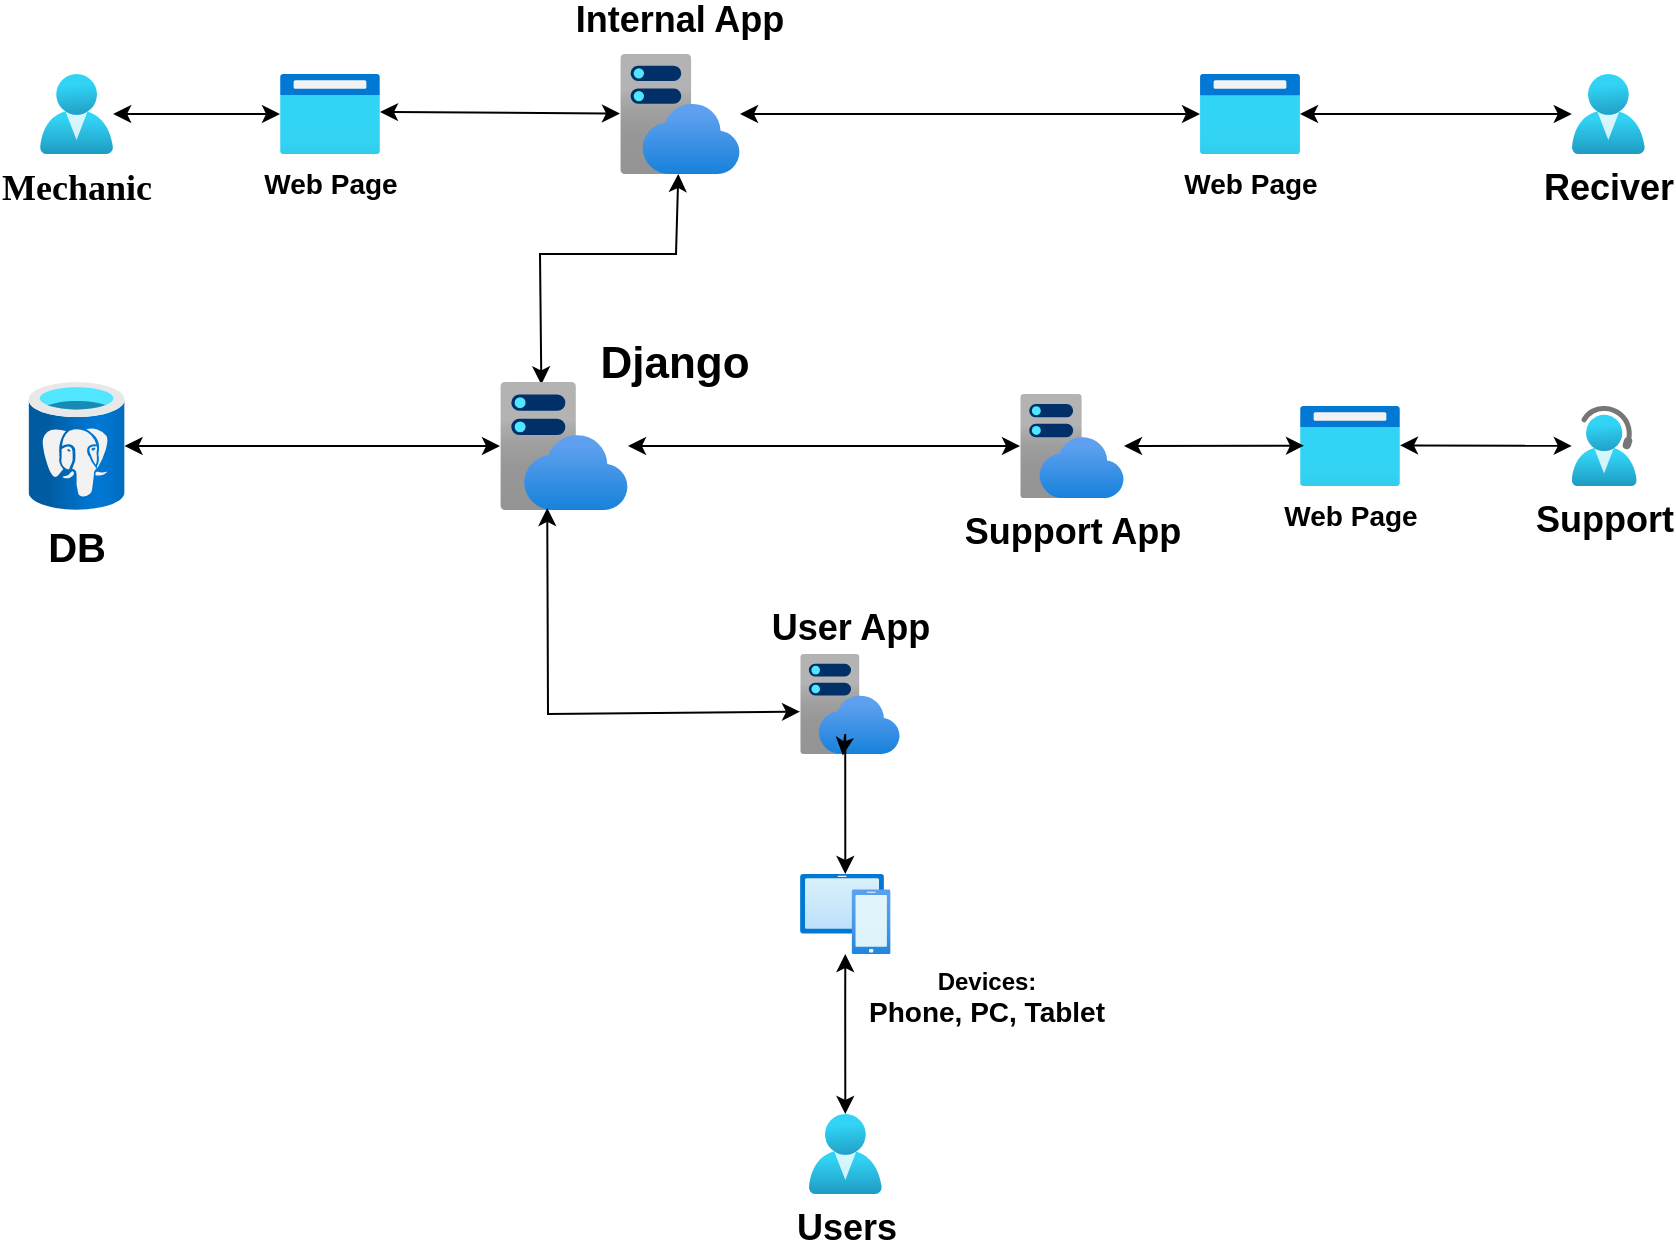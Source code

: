 <mxfile version="21.2.9" type="device">
  <diagram name="Page-1" id="qGdSO0lPh8MXE9pU7Phu">
    <mxGraphModel dx="2017" dy="574" grid="1" gridSize="10" guides="1" tooltips="1" connect="1" arrows="1" fold="1" page="1" pageScale="1" pageWidth="850" pageHeight="1100" math="0" shadow="0">
      <root>
        <mxCell id="0" />
        <mxCell id="1" parent="0" />
        <mxCell id="Rs1oXzSc338s7L5jIpvz-1" value="DB" style="image;aspect=fixed;html=1;points=[];align=center;fontSize=20;image=img/lib/azure2/databases/Azure_Database_PostgreSQL_Server.svg;fontStyle=1" vertex="1" parent="1">
          <mxGeometry x="-825.71" y="214" width="48" height="64" as="geometry" />
        </mxCell>
        <mxCell id="Rs1oXzSc338s7L5jIpvz-5" value="Web Page" style="image;aspect=fixed;html=1;points=[];align=center;fontSize=14;image=img/lib/azure2/general/Browser.svg;fontStyle=1" vertex="1" parent="1">
          <mxGeometry x="-700" y="60" width="50" height="40" as="geometry" />
        </mxCell>
        <mxCell id="Rs1oXzSc338s7L5jIpvz-6" value="&lt;div style=&quot;font-size: 18px;&quot;&gt;Support&lt;/div&gt;" style="image;aspect=fixed;html=1;points=[];align=center;fontSize=12;image=img/lib/azure2/general/Help_and_Support.svg;fontStyle=1" vertex="1" parent="1">
          <mxGeometry x="-54.11" y="226" width="32.46" height="40" as="geometry" />
        </mxCell>
        <mxCell id="Rs1oXzSc338s7L5jIpvz-7" value="Reciver" style="image;aspect=fixed;html=1;points=[];align=center;fontSize=18;image=img/lib/azure2/identity/Users.svg;fontStyle=1" vertex="1" parent="1">
          <mxGeometry x="-54.11" y="60" width="36.57" height="40" as="geometry" />
        </mxCell>
        <mxCell id="Rs1oXzSc338s7L5jIpvz-8" value="&lt;font style=&quot;font-size: 18px;&quot; face=&quot;Verdana&quot;&gt;Mechanic&lt;/font&gt;" style="image;aspect=fixed;html=1;points=[];align=center;fontSize=18;image=img/lib/azure2/identity/Users.svg;whiteSpace=wrap;labelBorderColor=none;fontStyle=1" vertex="1" parent="1">
          <mxGeometry x="-820.0" y="60" width="36.57" height="40" as="geometry" />
        </mxCell>
        <mxCell id="Rs1oXzSc338s7L5jIpvz-9" value="Users" style="image;aspect=fixed;html=1;points=[];align=center;fontSize=18;image=img/lib/azure2/identity/Users.svg;fontStyle=1" vertex="1" parent="1">
          <mxGeometry x="-435.62" y="580" width="36.57" height="40" as="geometry" />
        </mxCell>
        <mxCell id="Rs1oXzSc338s7L5jIpvz-10" value="&lt;div&gt;Devices:&lt;/div&gt;&lt;div style=&quot;font-size: 14px;&quot;&gt;Phone, PC, Tablet&lt;br&gt;&lt;/div&gt;" style="image;aspect=fixed;html=1;points=[];align=center;fontSize=12;image=img/lib/azure2/intune/Devices.svg;fontStyle=1;spacingLeft=140;" vertex="1" parent="1">
          <mxGeometry x="-440" y="460" width="45.33" height="40" as="geometry" />
        </mxCell>
        <mxCell id="Rs1oXzSc338s7L5jIpvz-11" value="" style="image;aspect=fixed;html=1;points=[];align=center;fontSize=12;image=img/lib/azure2/general/Browser.svg;" vertex="1" parent="1">
          <mxGeometry x="-240" y="60" width="50" height="40" as="geometry" />
        </mxCell>
        <mxCell id="Rs1oXzSc338s7L5jIpvz-12" value="" style="endArrow=classic;startArrow=classic;html=1;rounded=0;" edge="1" parent="1" source="Rs1oXzSc338s7L5jIpvz-19" target="Rs1oXzSc338s7L5jIpvz-7">
          <mxGeometry width="50" height="50" relative="1" as="geometry">
            <mxPoint x="-160" y="79.81" as="sourcePoint" />
            <mxPoint x="-60" y="79.81" as="targetPoint" />
          </mxGeometry>
        </mxCell>
        <mxCell id="Rs1oXzSc338s7L5jIpvz-13" value="" style="endArrow=classic;startArrow=classic;html=1;rounded=0;" edge="1" parent="1" source="Rs1oXzSc338s7L5jIpvz-8" target="Rs1oXzSc338s7L5jIpvz-5">
          <mxGeometry width="50" height="50" relative="1" as="geometry">
            <mxPoint x="-760" y="79.68" as="sourcePoint" />
            <mxPoint x="-660" y="80" as="targetPoint" />
          </mxGeometry>
        </mxCell>
        <mxCell id="Rs1oXzSc338s7L5jIpvz-14" value="Internal App&#xa;" style="image;aspect=fixed;points=[];align=center;fontSize=18;image=img/lib/azure2/app_services/App_Service_Plans.svg;horizontal=1;verticalAlign=top;spacingRight=0;spacingBottom=0;spacingTop=-95;labelBorderColor=none;fontStyle=1" vertex="1" parent="1">
          <mxGeometry x="-530" y="50" width="60" height="60" as="geometry" />
        </mxCell>
        <mxCell id="Rs1oXzSc338s7L5jIpvz-15" value="" style="endArrow=classic;startArrow=classic;html=1;rounded=0;exitX=1;exitY=0.475;exitDx=0;exitDy=0;exitPerimeter=0;" edge="1" parent="1" source="Rs1oXzSc338s7L5jIpvz-5" target="Rs1oXzSc338s7L5jIpvz-14">
          <mxGeometry width="50" height="50" relative="1" as="geometry">
            <mxPoint x="-600" y="80" as="sourcePoint" />
            <mxPoint x="-460" y="80" as="targetPoint" />
          </mxGeometry>
        </mxCell>
        <mxCell id="Rs1oXzSc338s7L5jIpvz-16" value="" style="endArrow=classic;startArrow=classic;html=1;rounded=0;" edge="1" parent="1" source="Rs1oXzSc338s7L5jIpvz-14" target="Rs1oXzSc338s7L5jIpvz-19">
          <mxGeometry width="50" height="50" relative="1" as="geometry">
            <mxPoint x="-373.43" y="79.68" as="sourcePoint" />
            <mxPoint x="-253.43" y="79.68" as="targetPoint" />
          </mxGeometry>
        </mxCell>
        <mxCell id="Rs1oXzSc338s7L5jIpvz-17" value="" style="endArrow=classic;startArrow=classic;html=1;rounded=0;exitX=0.323;exitY=0.019;exitDx=0;exitDy=0;exitPerimeter=0;" edge="1" parent="1" source="Rs1oXzSc338s7L5jIpvz-27" target="Rs1oXzSc338s7L5jIpvz-14">
          <mxGeometry width="50" height="50" relative="1" as="geometry">
            <mxPoint x="-560" y="200" as="sourcePoint" />
            <mxPoint x="-510" y="110" as="targetPoint" />
            <Array as="points">
              <mxPoint x="-570" y="150" />
              <mxPoint x="-502" y="150" />
            </Array>
          </mxGeometry>
        </mxCell>
        <mxCell id="Rs1oXzSc338s7L5jIpvz-18" value="Support App" style="image;aspect=fixed;html=1;points=[];align=center;fontSize=18;image=img/lib/azure2/app_services/App_Service_Plans.svg;fontStyle=1" vertex="1" parent="1">
          <mxGeometry x="-330" y="220" width="52" height="52" as="geometry" />
        </mxCell>
        <mxCell id="Rs1oXzSc338s7L5jIpvz-19" value="Web Page" style="image;aspect=fixed;html=1;points=[];align=center;fontSize=14;image=img/lib/azure2/general/Browser.svg;fontStyle=1" vertex="1" parent="1">
          <mxGeometry x="-240" y="60" width="50" height="40" as="geometry" />
        </mxCell>
        <mxCell id="Rs1oXzSc338s7L5jIpvz-20" value="Web Page" style="image;aspect=fixed;html=1;points=[];align=center;fontSize=14;image=img/lib/azure2/general/Browser.svg;fontStyle=1" vertex="1" parent="1">
          <mxGeometry x="-190" y="226" width="50" height="40" as="geometry" />
        </mxCell>
        <mxCell id="Rs1oXzSc338s7L5jIpvz-21" value="" style="endArrow=classic;startArrow=classic;html=1;rounded=0;exitX=1;exitY=0.492;exitDx=0;exitDy=0;exitPerimeter=0;" edge="1" parent="1" source="Rs1oXzSc338s7L5jIpvz-20" target="Rs1oXzSc338s7L5jIpvz-6">
          <mxGeometry width="50" height="50" relative="1" as="geometry">
            <mxPoint x="-120" y="246" as="sourcePoint" />
            <mxPoint x="-60" y="245.68" as="targetPoint" />
          </mxGeometry>
        </mxCell>
        <mxCell id="Rs1oXzSc338s7L5jIpvz-22" value="" style="endArrow=classic;startArrow=classic;html=1;rounded=0;entryX=0.04;entryY=0.496;entryDx=0;entryDy=0;entryPerimeter=0;" edge="1" parent="1" source="Rs1oXzSc338s7L5jIpvz-18" target="Rs1oXzSc338s7L5jIpvz-20">
          <mxGeometry width="50" height="50" relative="1" as="geometry">
            <mxPoint x="-260" y="246" as="sourcePoint" />
            <mxPoint x="-210" y="246" as="targetPoint" />
          </mxGeometry>
        </mxCell>
        <mxCell id="Rs1oXzSc338s7L5jIpvz-23" value="" style="endArrow=classic;startArrow=classic;html=1;rounded=0;" edge="1" parent="1" source="Rs1oXzSc338s7L5jIpvz-27" target="Rs1oXzSc338s7L5jIpvz-18">
          <mxGeometry width="50" height="50" relative="1" as="geometry">
            <mxPoint x="-390" y="245.68" as="sourcePoint" />
            <mxPoint x="-340" y="246" as="targetPoint" />
          </mxGeometry>
        </mxCell>
        <mxCell id="Rs1oXzSc338s7L5jIpvz-24" value="User App" style="image;aspect=fixed;html=1;points=[];align=center;fontSize=18;image=img/lib/azure2/app_services/App_Service_Plans.svg;fontStyle=1;spacingBottom=0;spacingTop=-80;" vertex="1" parent="1">
          <mxGeometry x="-440" y="350" width="50" height="50" as="geometry" />
        </mxCell>
        <mxCell id="Rs1oXzSc338s7L5jIpvz-25" value="" style="endArrow=classic;startArrow=classic;html=1;rounded=0;exitX=0.428;exitY=1.014;exitDx=0;exitDy=0;exitPerimeter=0;" edge="1" parent="1" source="Rs1oXzSc338s7L5jIpvz-24" target="Rs1oXzSc338s7L5jIpvz-10">
          <mxGeometry width="50" height="50" relative="1" as="geometry">
            <mxPoint x="-417.39" y="364" as="sourcePoint" />
            <mxPoint x="-417.72" y="420" as="targetPoint" />
            <Array as="points">
              <mxPoint x="-417.39" y="390" />
            </Array>
          </mxGeometry>
        </mxCell>
        <mxCell id="Rs1oXzSc338s7L5jIpvz-26" value="" style="endArrow=classic;startArrow=classic;html=1;rounded=0;" edge="1" parent="1" source="Rs1oXzSc338s7L5jIpvz-10" target="Rs1oXzSc338s7L5jIpvz-9">
          <mxGeometry width="50" height="50" relative="1" as="geometry">
            <mxPoint x="-417.39" y="500" as="sourcePoint" />
            <mxPoint x="-417.72" y="556" as="targetPoint" />
            <Array as="points">
              <mxPoint x="-417.39" y="526" />
            </Array>
          </mxGeometry>
        </mxCell>
        <mxCell id="Rs1oXzSc338s7L5jIpvz-27" value="&lt;p style=&quot;font-size: 22px;&quot;&gt;&lt;b&gt;Django&lt;br&gt;&lt;/b&gt;&lt;/p&gt;" style="image;aspect=fixed;html=1;points=[];align=center;fontSize=12;image=img/lib/azure2/app_services/App_Service_Plans.svg;spacingTop=-115;spacingLeft=109;spacingRight=0;" vertex="1" parent="1">
          <mxGeometry x="-590" y="214" width="64" height="64" as="geometry" />
        </mxCell>
        <mxCell id="Rs1oXzSc338s7L5jIpvz-30" value="" style="endArrow=classic;startArrow=classic;html=1;rounded=0;entryX=0;entryY=0.577;entryDx=0;entryDy=0;entryPerimeter=0;exitX=0.369;exitY=0.984;exitDx=0;exitDy=0;exitPerimeter=0;" edge="1" parent="1" source="Rs1oXzSc338s7L5jIpvz-27" target="Rs1oXzSc338s7L5jIpvz-24">
          <mxGeometry width="50" height="50" relative="1" as="geometry">
            <mxPoint x="-480" y="370" as="sourcePoint" />
            <mxPoint x="-430" y="320" as="targetPoint" />
            <Array as="points">
              <mxPoint x="-566" y="380" />
            </Array>
          </mxGeometry>
        </mxCell>
        <mxCell id="Rs1oXzSc338s7L5jIpvz-31" value="" style="endArrow=classic;startArrow=classic;html=1;rounded=0;" edge="1" parent="1" source="Rs1oXzSc338s7L5jIpvz-27" target="Rs1oXzSc338s7L5jIpvz-1">
          <mxGeometry width="50" height="50" relative="1" as="geometry">
            <mxPoint x="-460" y="370" as="sourcePoint" />
            <mxPoint x="-410" y="320" as="targetPoint" />
          </mxGeometry>
        </mxCell>
      </root>
    </mxGraphModel>
  </diagram>
</mxfile>
